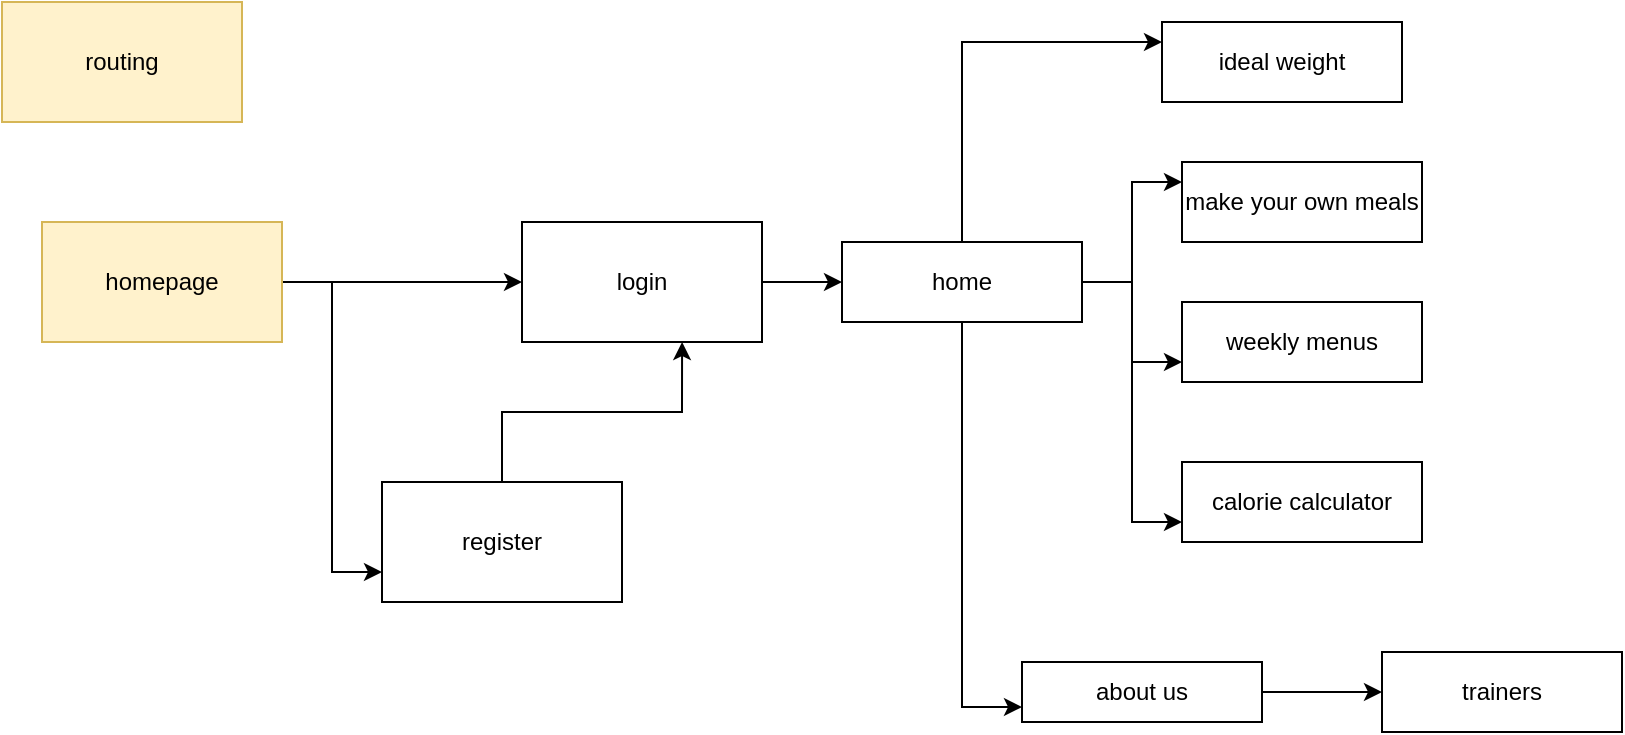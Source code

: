 <mxfile version="14.7.4" type="embed"><diagram id="pK6moic8tZPPqWVi7ZrQ" name="Page-1"><mxGraphModel dx="854" dy="720" grid="1" gridSize="10" guides="1" tooltips="1" connect="1" arrows="1" fold="1" page="1" pageScale="1" pageWidth="850" pageHeight="1100" math="0" shadow="0"><root><mxCell id="0"/><mxCell id="1" parent="0"/><mxCell id="2" value="routing" style="whiteSpace=wrap;html=1;fillColor=#fff2cc;strokeColor=#d6b656;" parent="1" vertex="1"><mxGeometry x="30" y="90" width="120" height="60" as="geometry"/></mxCell><mxCell id="6" style="edgeStyle=orthogonalEdgeStyle;rounded=0;orthogonalLoop=1;jettySize=auto;html=1;entryX=0;entryY=0.5;entryDx=0;entryDy=0;" parent="1" source="3" target="4" edge="1"><mxGeometry relative="1" as="geometry"/></mxCell><mxCell id="7" style="edgeStyle=orthogonalEdgeStyle;rounded=0;orthogonalLoop=1;jettySize=auto;html=1;entryX=0;entryY=0.75;entryDx=0;entryDy=0;" parent="1" source="3" target="5" edge="1"><mxGeometry relative="1" as="geometry"><mxPoint x="190" y="370" as="targetPoint"/></mxGeometry></mxCell><mxCell id="3" value="homepage" style="whiteSpace=wrap;html=1;fillColor=#fff2cc;strokeColor=#d6b656;" parent="1" vertex="1"><mxGeometry x="50" y="200" width="120" height="60" as="geometry"/></mxCell><mxCell id="10" style="edgeStyle=orthogonalEdgeStyle;rounded=0;orthogonalLoop=1;jettySize=auto;html=1;entryX=0;entryY=0.5;entryDx=0;entryDy=0;" parent="1" source="4" target="9" edge="1"><mxGeometry relative="1" as="geometry"/></mxCell><mxCell id="4" value="login" style="whiteSpace=wrap;html=1;" parent="1" vertex="1"><mxGeometry x="290" y="200" width="120" height="60" as="geometry"/></mxCell><mxCell id="8" style="edgeStyle=orthogonalEdgeStyle;rounded=0;orthogonalLoop=1;jettySize=auto;html=1;entryX=0.667;entryY=1;entryDx=0;entryDy=0;entryPerimeter=0;" parent="1" source="5" target="4" edge="1"><mxGeometry relative="1" as="geometry"><mxPoint x="440" y="290" as="targetPoint"/></mxGeometry></mxCell><mxCell id="5" value="register" style="whiteSpace=wrap;html=1;" parent="1" vertex="1"><mxGeometry x="220" y="330" width="120" height="60" as="geometry"/></mxCell><mxCell id="12" style="edgeStyle=orthogonalEdgeStyle;rounded=0;orthogonalLoop=1;jettySize=auto;html=1;exitX=0.5;exitY=0;exitDx=0;exitDy=0;entryX=0;entryY=0.25;entryDx=0;entryDy=0;" parent="1" source="9" target="11" edge="1"><mxGeometry relative="1" as="geometry"/></mxCell><mxCell id="14" style="edgeStyle=orthogonalEdgeStyle;rounded=0;orthogonalLoop=1;jettySize=auto;html=1;exitX=1;exitY=0.5;exitDx=0;exitDy=0;entryX=0;entryY=0.25;entryDx=0;entryDy=0;" parent="1" source="9" target="13" edge="1"><mxGeometry relative="1" as="geometry"/></mxCell><mxCell id="16" style="edgeStyle=orthogonalEdgeStyle;rounded=0;orthogonalLoop=1;jettySize=auto;html=1;exitX=1;exitY=0.5;exitDx=0;exitDy=0;entryX=0;entryY=0.75;entryDx=0;entryDy=0;" parent="1" source="9" target="15" edge="1"><mxGeometry relative="1" as="geometry"/></mxCell><mxCell id="18" style="edgeStyle=orthogonalEdgeStyle;rounded=0;orthogonalLoop=1;jettySize=auto;html=1;exitX=1;exitY=0.5;exitDx=0;exitDy=0;entryX=0;entryY=0.75;entryDx=0;entryDy=0;" parent="1" source="9" target="17" edge="1"><mxGeometry relative="1" as="geometry"/></mxCell><mxCell id="21" style="edgeStyle=orthogonalEdgeStyle;rounded=0;orthogonalLoop=1;jettySize=auto;html=1;entryX=0;entryY=0.75;entryDx=0;entryDy=0;" parent="1" source="9" target="20" edge="1"><mxGeometry relative="1" as="geometry"/></mxCell><mxCell id="9" value="home" style="whiteSpace=wrap;html=1;" parent="1" vertex="1"><mxGeometry x="450" y="210" width="120" height="40" as="geometry"/></mxCell><mxCell id="11" value="ideal weight" style="whiteSpace=wrap;html=1;" parent="1" vertex="1"><mxGeometry x="610" y="100" width="120" height="40" as="geometry"/></mxCell><mxCell id="13" value="make your own meals" style="whiteSpace=wrap;html=1;" parent="1" vertex="1"><mxGeometry x="620" y="170" width="120" height="40" as="geometry"/></mxCell><mxCell id="15" value="weekly menus" style="whiteSpace=wrap;html=1;" parent="1" vertex="1"><mxGeometry x="620" y="240" width="120" height="40" as="geometry"/></mxCell><mxCell id="17" value="calorie calculator" style="whiteSpace=wrap;html=1;" parent="1" vertex="1"><mxGeometry x="620" y="320" width="120" height="40" as="geometry"/></mxCell><mxCell id="23" style="edgeStyle=orthogonalEdgeStyle;rounded=0;orthogonalLoop=1;jettySize=auto;html=1;entryX=0;entryY=0.5;entryDx=0;entryDy=0;" parent="1" source="20" target="22" edge="1"><mxGeometry relative="1" as="geometry"/></mxCell><mxCell id="20" value="about us" style="whiteSpace=wrap;html=1;" parent="1" vertex="1"><mxGeometry x="540" y="420" width="120" height="30" as="geometry"/></mxCell><mxCell id="22" value="trainers" style="whiteSpace=wrap;html=1;" parent="1" vertex="1"><mxGeometry x="720" y="415" width="120" height="40" as="geometry"/></mxCell></root></mxGraphModel></diagram></mxfile>